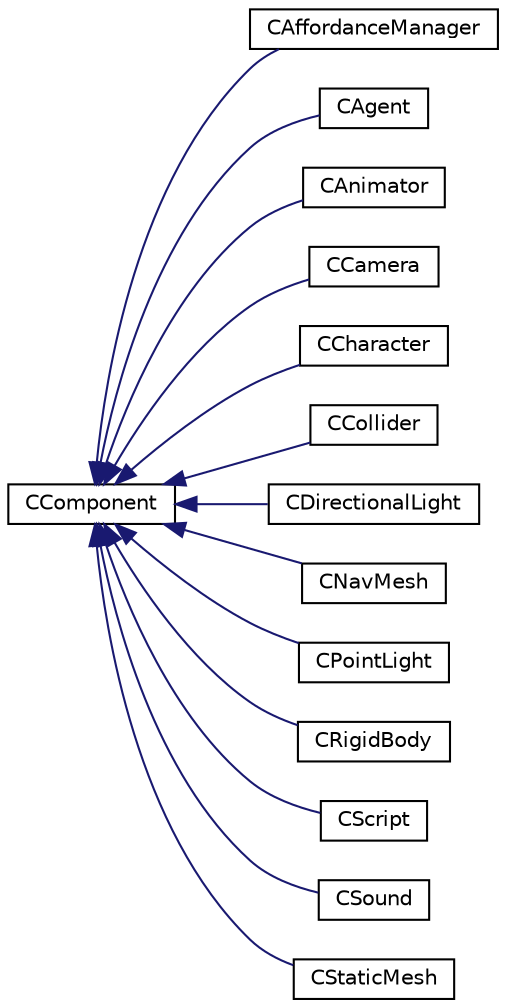digraph "Graphical Class Hierarchy"
{
 // LATEX_PDF_SIZE
  edge [fontname="Helvetica",fontsize="10",labelfontname="Helvetica",labelfontsize="10"];
  node [fontname="Helvetica",fontsize="10",shape=record];
  rankdir="LR";
  Node0 [label="CComponent",height=0.2,width=0.4,color="black", fillcolor="white", style="filled",URL="$class_c_component.html",tooltip="A component of a game object with its own assets and/or behaviour."];
  Node0 -> Node1 [dir="back",color="midnightblue",fontsize="10",style="solid",fontname="Helvetica"];
  Node1 [label="CAffordanceManager",height=0.2,width=0.4,color="black", fillcolor="white", style="filled",URL="$class_c_affordance_manager.html",tooltip=" "];
  Node0 -> Node2 [dir="back",color="midnightblue",fontsize="10",style="solid",fontname="Helvetica"];
  Node2 [label="CAgent",height=0.2,width=0.4,color="black", fillcolor="white", style="filled",URL="$class_c_agent.html",tooltip=" "];
  Node0 -> Node3 [dir="back",color="midnightblue",fontsize="10",style="solid",fontname="Helvetica"];
  Node3 [label="CAnimator",height=0.2,width=0.4,color="black", fillcolor="white", style="filled",URL="$class_c_animator.html",tooltip=" "];
  Node0 -> Node4 [dir="back",color="midnightblue",fontsize="10",style="solid",fontname="Helvetica"];
  Node4 [label="CCamera",height=0.2,width=0.4,color="black", fillcolor="white", style="filled",URL="$class_c_camera.html",tooltip="A component holding and managing a camera."];
  Node0 -> Node5 [dir="back",color="midnightblue",fontsize="10",style="solid",fontname="Helvetica"];
  Node5 [label="CCharacter",height=0.2,width=0.4,color="black", fillcolor="white", style="filled",URL="$class_c_character.html",tooltip="A component representing a character capable of moving."];
  Node0 -> Node6 [dir="back",color="midnightblue",fontsize="10",style="solid",fontname="Helvetica"];
  Node6 [label="CCollider",height=0.2,width=0.4,color="black", fillcolor="white", style="filled",URL="$class_c_collider.html",tooltip="Collider Component."];
  Node0 -> Node7 [dir="back",color="midnightblue",fontsize="10",style="solid",fontname="Helvetica"];
  Node7 [label="CDirectionalLight",height=0.2,width=0.4,color="black", fillcolor="white", style="filled",URL="$class_c_directional_light.html",tooltip="Directional light component class."];
  Node0 -> Node8 [dir="back",color="midnightblue",fontsize="10",style="solid",fontname="Helvetica"];
  Node8 [label="CNavMesh",height=0.2,width=0.4,color="black", fillcolor="white", style="filled",URL="$class_c_nav_mesh.html",tooltip="A navigation mesh for pathfinding."];
  Node0 -> Node9 [dir="back",color="midnightblue",fontsize="10",style="solid",fontname="Helvetica"];
  Node9 [label="CPointLight",height=0.2,width=0.4,color="black", fillcolor="white", style="filled",URL="$class_c_point_light.html",tooltip="Point light component class."];
  Node0 -> Node10 [dir="back",color="midnightblue",fontsize="10",style="solid",fontname="Helvetica"];
  Node10 [label="CRigidBody",height=0.2,width=0.4,color="black", fillcolor="white", style="filled",URL="$class_c_rigid_body.html",tooltip=" "];
  Node0 -> Node11 [dir="back",color="midnightblue",fontsize="10",style="solid",fontname="Helvetica"];
  Node11 [label="CScript",height=0.2,width=0.4,color="black", fillcolor="white", style="filled",URL="$class_c_script.html",tooltip="ScriptComponent Class."];
  Node0 -> Node12 [dir="back",color="midnightblue",fontsize="10",style="solid",fontname="Helvetica"];
  Node12 [label="CSound",height=0.2,width=0.4,color="black", fillcolor="white", style="filled",URL="$class_c_sound.html",tooltip="Sound Component Class."];
  Node0 -> Node13 [dir="back",color="midnightblue",fontsize="10",style="solid",fontname="Helvetica"];
  Node13 [label="CStaticMesh",height=0.2,width=0.4,color="black", fillcolor="white", style="filled",URL="$class_c_static_mesh.html",tooltip="A static mesh containing information on a model."];
}
